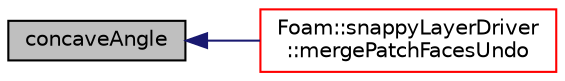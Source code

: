digraph "concaveAngle"
{
  bgcolor="transparent";
  edge [fontname="Helvetica",fontsize="10",labelfontname="Helvetica",labelfontsize="10"];
  node [fontname="Helvetica",fontsize="10",shape=record];
  rankdir="LR";
  Node1 [label="concaveAngle",height=0.2,width=0.4,color="black", fillcolor="grey75", style="filled", fontcolor="black"];
  Node1 -> Node2 [dir="back",color="midnightblue",fontsize="10",style="solid",fontname="Helvetica"];
  Node2 [label="Foam::snappyLayerDriver\l::mergePatchFacesUndo",height=0.2,width=0.4,color="red",URL="$a02442.html#a84ecedbf634ce64d783a6ebf25a2efec",tooltip="Merge patch faces on same cell. "];
}
